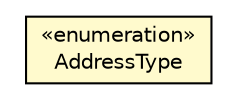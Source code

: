 #!/usr/local/bin/dot
#
# Class diagram 
# Generated by UMLGraph version 5.1 (http://www.umlgraph.org/)
#

digraph G {
	edge [fontname="Helvetica",fontsize=10,labelfontname="Helvetica",labelfontsize=10];
	node [fontname="Helvetica",fontsize=10,shape=plaintext];
	nodesep=0.25;
	ranksep=0.5;
	// com.clapi.data.Address.AddressType
	c503 [label=<<table title="com.clapi.data.Address.AddressType" border="0" cellborder="1" cellspacing="0" cellpadding="2" port="p" bgcolor="lemonChiffon" href="./Address.AddressType.html">
		<tr><td><table border="0" cellspacing="0" cellpadding="1">
<tr><td align="center" balign="center"> &#171;enumeration&#187; </td></tr>
<tr><td align="center" balign="center"> AddressType </td></tr>
		</table></td></tr>
		</table>>, fontname="Helvetica", fontcolor="black", fontsize=10.0];
}


